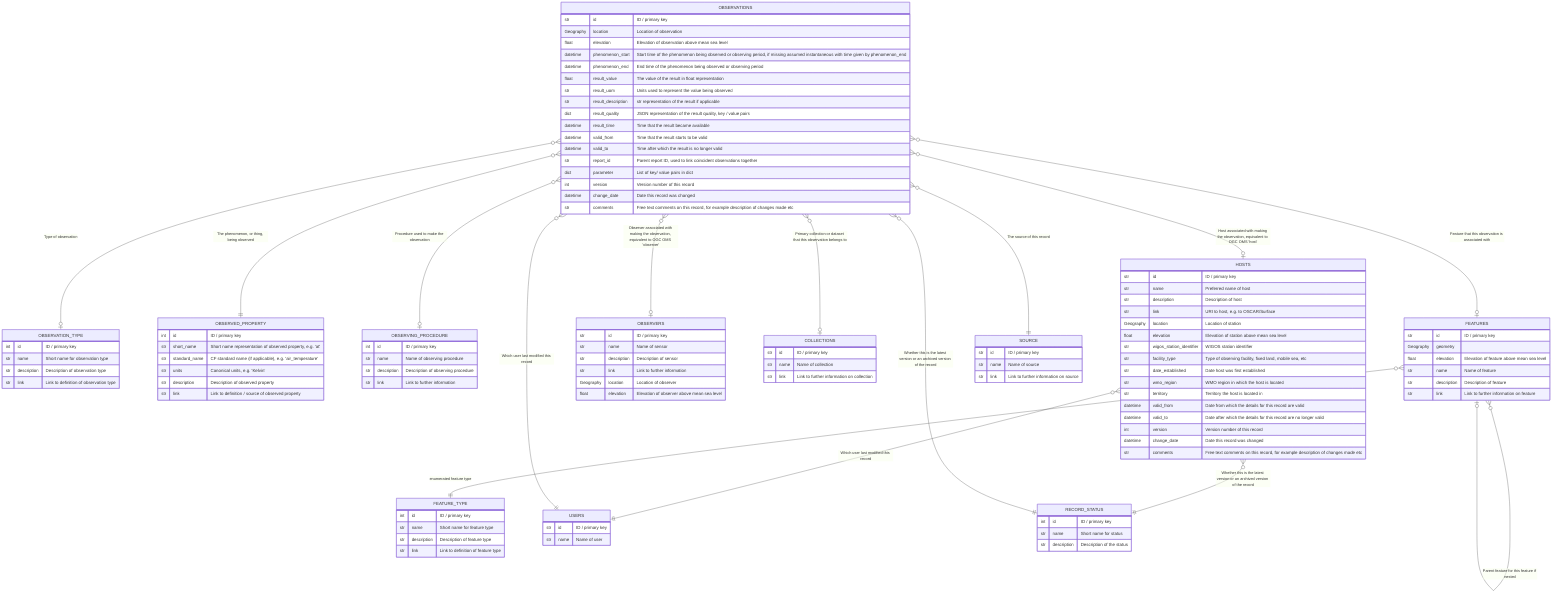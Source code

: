 erDiagram
    OBSERVATION_TYPE{
        int id "ID / primary key"
        str name "Short name for observation type"
        str description "Description of observation type"
        str link "Link to definition of observation type"
    }
    FEATURE_TYPE{
        int id "ID / primary key"
        str name "Short name for feature type"
        str description "Description of feature type"
        str link "Link to definition of feature type"
    }
    USERS{
        str id "ID / primary key"
        str name "Name of user"
    }
    OBSERVED_PROPERTY{
        int id "ID / primary key"
        str short_name "Short name representation of observed property, e.g. 'at'"
        str standard_name "CF standard name (if applicable), e.g. 'air_temperature'"
        str units "Canonical units, e.g. 'Kelvin'"
        str description "Description of observed property"
        str link "Link to definition / source of observed property"
    }
    OBSERVING_PROCEDURE{
        int id "ID / primary key"
        str name "Name of observing procedure"
        str description "Description of observing procedure"
        str link "Link to further information"
    }
    RECORD_STATUS{
        int id "ID / primary key"
        str name "Short name for status"
        str description "Description of the status"
    }
    HOSTS{
        str id "ID / primary key"
        str name "Preferred name of host"
        str description "Description of host"
        str link "URI to host, e.g. to OSCAR/Surface"
        Geography location "Location of station"
        float elevation "Elevation of station above mean sea level"
        str wigos_station_identifier "WIGOS station identifier"
        str facility_type "Type of observing facility, fixed land, mobile sea, etc"
        str date_established "Date host was first established"
        str wmo_region "WMO region in which the host is located"
        str territory "Territory the host is located in"
        datetime valid_from "Date from which the details for this record are valid"
        datetime valid_to "Date after which the details for this record are no longer valid"
        int version "Version number of this record"
        datetime change_date "Date this record was changed"
        str comments "Free text comments on this record, for example description of changes made etc"
    }
    OBSERVERS{
        str id "ID / primary key"
        str name "Name of sensor"
        str description "Description of sensor"
        str link "Link to further information"
        Geography location "Location of observer"
        float elevation "Elevation of observer above mean sea level"
    }
    COLLECTIONS{
        str id "ID / primary key"
        str name "Name of collection"
        str link "Link to further information on collection"
    }
    FEATURES{
        str id "ID / primary key"
        Geography geometry ""
        float elevation "Elevation of feature above mean sea level"
        str name "Name of feature"
        str description "Description of feature"
        str link "Link to further information on feature"
    }
    SOURCE{
        str id "ID / primary key"
        str name "Name of source"
        str link "Link to further information on source"
    }
    OBSERVATIONS{
        str id "ID / primary key"
        Geography location "Location of observation"
        float elevation "Elevation of observation above mean sea level"
        datetime phenomenon_start "Start time of the phenomenon being observed or observing period, if missing assumed instantaneous with time given by phenomenon_end"
        datetime phenomenon_end "End time of the phenomenon being observed or observing period"
        float result_value "The value of the result in float representation"
        str result_uom "Units used to represent the value being observed"
        str result_description "str representation of the result if applicable"
        dict result_quality "JSON representation of the result quality, key / value pairs"
        datetime result_time "Time that the result became available"
        datetime valid_from "Time that the result starts to be valid"
        datetime valid_to "Time after which the result is no longer valid"
        str report_id "Parent report ID, used to link coincident observations together"
        dict parameter "List of key/ value pairs in dict"
        int version "Version number of this record"
        datetime change_date "Date this record was changed"
        str comments "Free text comments on this record, for example description of changes made etc"
    }
    HOSTS }o--||USERS: "Which user last modified this record"
    HOSTS }o--||RECORD_STATUS: "Whether this is the latest version or an archived version of the record"
    FEATURES }o--||FEATURE_TYPE: "enumerated feature type"
    FEATURES }o--o|FEATURES: "Parent feature for this feature if nested"
    OBSERVATIONS }o--o|OBSERVATION_TYPE: "Type of observation"
    OBSERVATIONS }o--o|HOSTS: "Host associated with making the observation, equivalent to OGC OMS 'host'"
    OBSERVATIONS }o--o|OBSERVERS: "Observer associated with making the observation, equivalent to OGC OMS 'observer'"
    OBSERVATIONS }o--||OBSERVED_PROPERTY: "The phenomenon, or thing, being observed"
    OBSERVATIONS }o--o|OBSERVING_PROCEDURE: "Procedure used to make the observation"
    OBSERVATIONS }o--o|COLLECTIONS: "Primary collection or dataset that this observation belongs to"
    OBSERVATIONS }o--o|FEATURES: "Feature that this observation is associated with"
    OBSERVATIONS }o--||USERS: "Which user last modified this record"
    OBSERVATIONS }o--||RECORD_STATUS: "Whether this is the latest version or an archived version of the record"
    OBSERVATIONS }o--||SOURCE: "The source of this record"